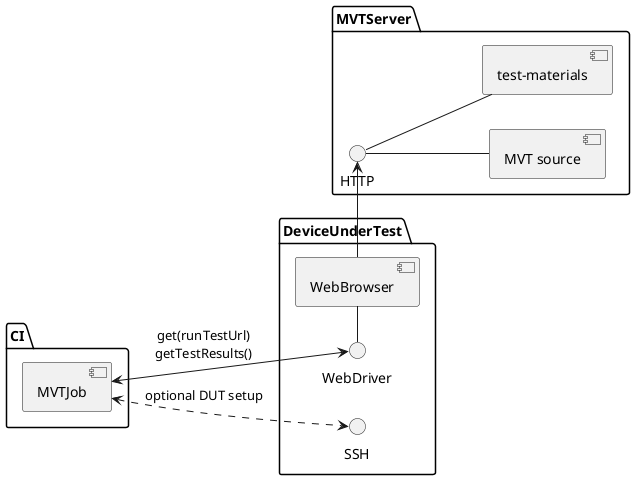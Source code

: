 @startuml Media Validation Tool

left to right direction

package MVTServer {
    HTTP -d- [MVT source]
    HTTP -d- [test-materials]
}
package CI {
    component MVTJob
}
package DeviceUnderTest {
    () SSH
    WebDriver - [WebBrowser]
}

[MVTJob] <--> [WebDriver] : get(runTestUrl)\ngetTestResults()
[MVTJob] <..> [SSH] : optional DUT setup
[WebBrowser] -l-> [HTTP]

@enduml